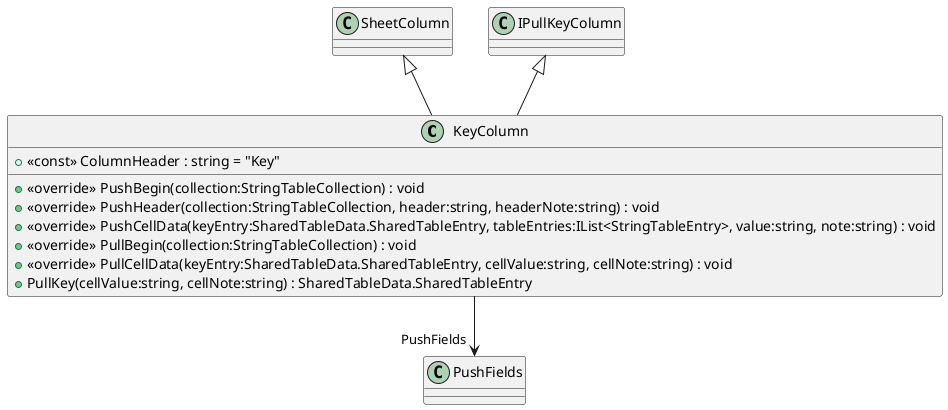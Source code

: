 @startuml
class KeyColumn {
    + <<const>> ColumnHeader : string = "Key"
    + <<override>> PushBegin(collection:StringTableCollection) : void
    + <<override>> PushHeader(collection:StringTableCollection, header:string, headerNote:string) : void
    + <<override>> PushCellData(keyEntry:SharedTableData.SharedTableEntry, tableEntries:IList<StringTableEntry>, value:string, note:string) : void
    + <<override>> PullBegin(collection:StringTableCollection) : void
    + <<override>> PullCellData(keyEntry:SharedTableData.SharedTableEntry, cellValue:string, cellNote:string) : void
    + PullKey(cellValue:string, cellNote:string) : SharedTableData.SharedTableEntry
}
SheetColumn <|-- KeyColumn
IPullKeyColumn <|-- KeyColumn
KeyColumn --> "PushFields" PushFields
@enduml
